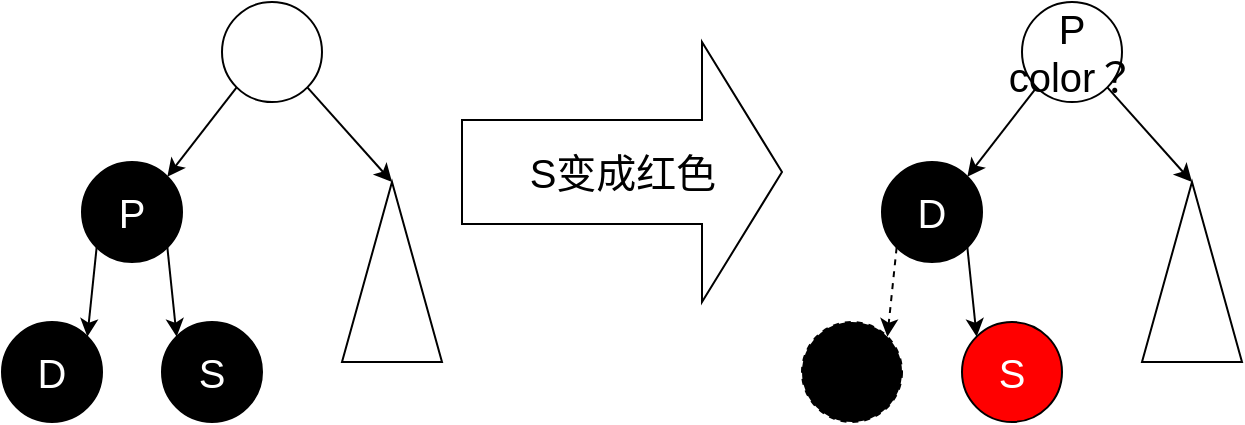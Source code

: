 <mxfile version="20.4.0" type="device"><diagram id="R-cHSDtUfPkVtpVSe-z4" name="Page-1"><mxGraphModel dx="1422" dy="705" grid="1" gridSize="10" guides="1" tooltips="1" connect="1" arrows="1" fold="1" page="1" pageScale="1" pageWidth="850" pageHeight="1100" math="0" shadow="0"><root><mxCell id="0"/><mxCell id="1" parent="0"/><mxCell id="n1B0MFmd508IJaJsGRzu-58" style="edgeStyle=none;rounded=0;orthogonalLoop=1;jettySize=auto;html=1;exitX=0;exitY=1;exitDx=0;exitDy=0;entryX=1;entryY=0;entryDx=0;entryDy=0;fontSize=20;fontColor=#FFFFFF;" edge="1" parent="1" source="n1B0MFmd508IJaJsGRzu-60" target="n1B0MFmd508IJaJsGRzu-61"><mxGeometry relative="1" as="geometry"/></mxCell><mxCell id="n1B0MFmd508IJaJsGRzu-59" style="edgeStyle=none;rounded=0;orthogonalLoop=1;jettySize=auto;html=1;exitX=1;exitY=1;exitDx=0;exitDy=0;entryX=1;entryY=0.5;entryDx=0;entryDy=0;fontSize=20;fontColor=#FFFFFF;" edge="1" parent="1" source="n1B0MFmd508IJaJsGRzu-60" target="n1B0MFmd508IJaJsGRzu-154"><mxGeometry relative="1" as="geometry"><mxPoint x="1017.322" y="167.322" as="targetPoint"/></mxGeometry></mxCell><mxCell id="n1B0MFmd508IJaJsGRzu-60" value="&lt;font color=&quot;#ffffff&quot;&gt;&lt;span style=&quot;font-size: 20px;&quot;&gt;&lt;br&gt;&lt;/span&gt;&lt;/font&gt;" style="ellipse;whiteSpace=wrap;html=1;aspect=fixed;fillColor=#FFFFFF;" vertex="1" parent="1"><mxGeometry x="940" y="80" width="50" height="50" as="geometry"/></mxCell><mxCell id="n1B0MFmd508IJaJsGRzu-242" style="edgeStyle=none;rounded=0;orthogonalLoop=1;jettySize=auto;html=1;exitX=1;exitY=1;exitDx=0;exitDy=0;entryX=0;entryY=0;entryDx=0;entryDy=0;fontSize=20;fontColor=#FFFFFF;" edge="1" parent="1" source="n1B0MFmd508IJaJsGRzu-61" target="n1B0MFmd508IJaJsGRzu-241"><mxGeometry relative="1" as="geometry"/></mxCell><mxCell id="n1B0MFmd508IJaJsGRzu-244" style="edgeStyle=none;rounded=0;orthogonalLoop=1;jettySize=auto;html=1;exitX=0;exitY=1;exitDx=0;exitDy=0;entryX=1;entryY=0;entryDx=0;entryDy=0;fontSize=20;fontColor=#FFFFFF;" edge="1" parent="1" source="n1B0MFmd508IJaJsGRzu-61" target="n1B0MFmd508IJaJsGRzu-243"><mxGeometry relative="1" as="geometry"/></mxCell><mxCell id="n1B0MFmd508IJaJsGRzu-61" value="&lt;font style=&quot;font-size: 20px;&quot; color=&quot;#ffffff&quot;&gt;P&lt;/font&gt;" style="ellipse;whiteSpace=wrap;html=1;aspect=fixed;fillColor=#000000;" vertex="1" parent="1"><mxGeometry x="870" y="160" width="50" height="50" as="geometry"/></mxCell><mxCell id="n1B0MFmd508IJaJsGRzu-154" value="" style="triangle;whiteSpace=wrap;html=1;shadow=0;sketch=0;strokeColor=#000000;fontSize=20;fontColor=#000000;fillColor=#FFFFFF;rotation=-90;" vertex="1" parent="1"><mxGeometry x="980" y="190" width="90" height="50" as="geometry"/></mxCell><mxCell id="n1B0MFmd508IJaJsGRzu-241" value="&lt;font style=&quot;font-size: 20px;&quot; color=&quot;#ffffff&quot;&gt;S&lt;/font&gt;" style="ellipse;whiteSpace=wrap;html=1;aspect=fixed;fillColor=#000000;" vertex="1" parent="1"><mxGeometry x="910" y="240" width="50" height="50" as="geometry"/></mxCell><mxCell id="n1B0MFmd508IJaJsGRzu-243" value="&lt;font style=&quot;font-size: 20px;&quot; color=&quot;#ffffff&quot;&gt;D&lt;/font&gt;" style="ellipse;whiteSpace=wrap;html=1;aspect=fixed;fillColor=#000000;" vertex="1" parent="1"><mxGeometry x="830" y="240" width="50" height="50" as="geometry"/></mxCell><mxCell id="n1B0MFmd508IJaJsGRzu-283" value="&lt;font color=&quot;#000000&quot;&gt;S变成红色&lt;br&gt;&lt;/font&gt;" style="html=1;shadow=0;dashed=0;align=center;verticalAlign=middle;shape=mxgraph.arrows2.arrow;dy=0.6;dx=40;notch=0;sketch=0;strokeColor=#000000;fontSize=20;fontColor=#FFFFFF;fillColor=#FFFFFF;" vertex="1" parent="1"><mxGeometry x="1060" y="100" width="160" height="130" as="geometry"/></mxCell><mxCell id="n1B0MFmd508IJaJsGRzu-284" style="edgeStyle=none;rounded=0;orthogonalLoop=1;jettySize=auto;html=1;exitX=0;exitY=1;exitDx=0;exitDy=0;entryX=1;entryY=0;entryDx=0;entryDy=0;fontSize=20;fontColor=#FFFFFF;" edge="1" parent="1" source="n1B0MFmd508IJaJsGRzu-286" target="n1B0MFmd508IJaJsGRzu-289"><mxGeometry relative="1" as="geometry"/></mxCell><mxCell id="n1B0MFmd508IJaJsGRzu-285" style="edgeStyle=none;rounded=0;orthogonalLoop=1;jettySize=auto;html=1;exitX=1;exitY=1;exitDx=0;exitDy=0;entryX=1;entryY=0.5;entryDx=0;entryDy=0;fontSize=20;fontColor=#FFFFFF;" edge="1" parent="1" source="n1B0MFmd508IJaJsGRzu-286" target="n1B0MFmd508IJaJsGRzu-290"><mxGeometry relative="1" as="geometry"><mxPoint x="1417.322" y="167.322" as="targetPoint"/></mxGeometry></mxCell><mxCell id="n1B0MFmd508IJaJsGRzu-286" value="&lt;span style=&quot;font-size: 20px;&quot;&gt;P&lt;br&gt;color？&lt;br&gt;&lt;/span&gt;" style="ellipse;whiteSpace=wrap;html=1;aspect=fixed;fillColor=#FFFFFF;" vertex="1" parent="1"><mxGeometry x="1340" y="80" width="50" height="50" as="geometry"/></mxCell><mxCell id="n1B0MFmd508IJaJsGRzu-287" style="edgeStyle=none;rounded=0;orthogonalLoop=1;jettySize=auto;html=1;exitX=1;exitY=1;exitDx=0;exitDy=0;entryX=0;entryY=0;entryDx=0;entryDy=0;fontSize=20;fontColor=#FFFFFF;" edge="1" parent="1" source="n1B0MFmd508IJaJsGRzu-289" target="n1B0MFmd508IJaJsGRzu-291"><mxGeometry relative="1" as="geometry"/></mxCell><mxCell id="n1B0MFmd508IJaJsGRzu-288" style="edgeStyle=none;rounded=0;orthogonalLoop=1;jettySize=auto;html=1;exitX=0;exitY=1;exitDx=0;exitDy=0;entryX=1;entryY=0;entryDx=0;entryDy=0;fontSize=20;fontColor=#FFFFFF;dashed=1;" edge="1" parent="1" source="n1B0MFmd508IJaJsGRzu-289" target="n1B0MFmd508IJaJsGRzu-292"><mxGeometry relative="1" as="geometry"/></mxCell><mxCell id="n1B0MFmd508IJaJsGRzu-289" value="&lt;font color=&quot;#ffffff&quot;&gt;&lt;span style=&quot;font-size: 20px;&quot;&gt;D&lt;/span&gt;&lt;/font&gt;" style="ellipse;whiteSpace=wrap;html=1;aspect=fixed;fillColor=#000000;" vertex="1" parent="1"><mxGeometry x="1270" y="160" width="50" height="50" as="geometry"/></mxCell><mxCell id="n1B0MFmd508IJaJsGRzu-290" value="" style="triangle;whiteSpace=wrap;html=1;shadow=0;sketch=0;strokeColor=#000000;fontSize=20;fontColor=#000000;fillColor=#FFFFFF;rotation=-90;" vertex="1" parent="1"><mxGeometry x="1380" y="190" width="90" height="50" as="geometry"/></mxCell><mxCell id="n1B0MFmd508IJaJsGRzu-291" value="&lt;font style=&quot;font-size: 20px;&quot; color=&quot;#ffffff&quot;&gt;S&lt;/font&gt;" style="ellipse;whiteSpace=wrap;html=1;aspect=fixed;fillColor=#FF0000;" vertex="1" parent="1"><mxGeometry x="1310" y="240" width="50" height="50" as="geometry"/></mxCell><mxCell id="n1B0MFmd508IJaJsGRzu-292" value="" style="ellipse;whiteSpace=wrap;html=1;aspect=fixed;fillColor=#000000;dashed=1;" vertex="1" parent="1"><mxGeometry x="1230" y="240" width="50" height="50" as="geometry"/></mxCell></root></mxGraphModel></diagram></mxfile>